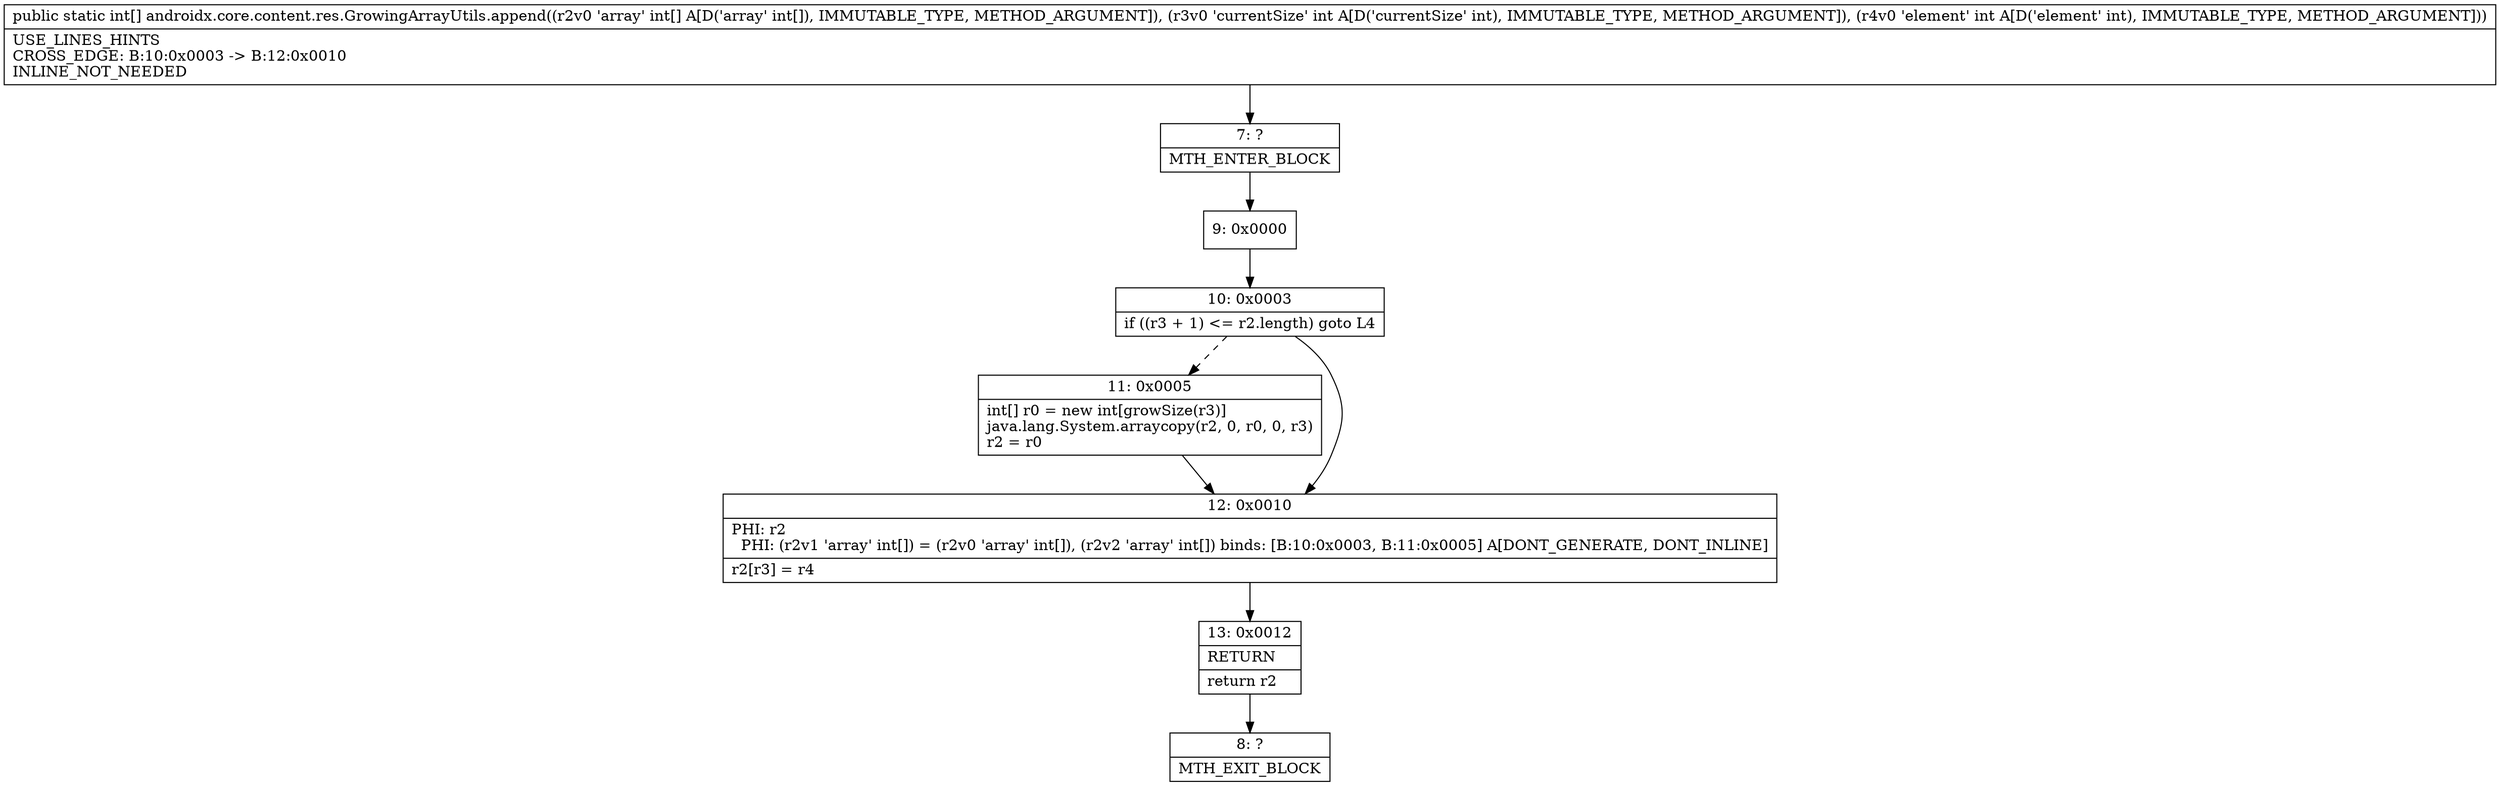 digraph "CFG forandroidx.core.content.res.GrowingArrayUtils.append([III)[I" {
Node_7 [shape=record,label="{7\:\ ?|MTH_ENTER_BLOCK\l}"];
Node_9 [shape=record,label="{9\:\ 0x0000}"];
Node_10 [shape=record,label="{10\:\ 0x0003|if ((r3 + 1) \<= r2.length) goto L4\l}"];
Node_11 [shape=record,label="{11\:\ 0x0005|int[] r0 = new int[growSize(r3)]\ljava.lang.System.arraycopy(r2, 0, r0, 0, r3)\lr2 = r0\l}"];
Node_12 [shape=record,label="{12\:\ 0x0010|PHI: r2 \l  PHI: (r2v1 'array' int[]) = (r2v0 'array' int[]), (r2v2 'array' int[]) binds: [B:10:0x0003, B:11:0x0005] A[DONT_GENERATE, DONT_INLINE]\l|r2[r3] = r4\l}"];
Node_13 [shape=record,label="{13\:\ 0x0012|RETURN\l|return r2\l}"];
Node_8 [shape=record,label="{8\:\ ?|MTH_EXIT_BLOCK\l}"];
MethodNode[shape=record,label="{public static int[] androidx.core.content.res.GrowingArrayUtils.append((r2v0 'array' int[] A[D('array' int[]), IMMUTABLE_TYPE, METHOD_ARGUMENT]), (r3v0 'currentSize' int A[D('currentSize' int), IMMUTABLE_TYPE, METHOD_ARGUMENT]), (r4v0 'element' int A[D('element' int), IMMUTABLE_TYPE, METHOD_ARGUMENT]))  | USE_LINES_HINTS\lCROSS_EDGE: B:10:0x0003 \-\> B:12:0x0010\lINLINE_NOT_NEEDED\l}"];
MethodNode -> Node_7;Node_7 -> Node_9;
Node_9 -> Node_10;
Node_10 -> Node_11[style=dashed];
Node_10 -> Node_12;
Node_11 -> Node_12;
Node_12 -> Node_13;
Node_13 -> Node_8;
}

